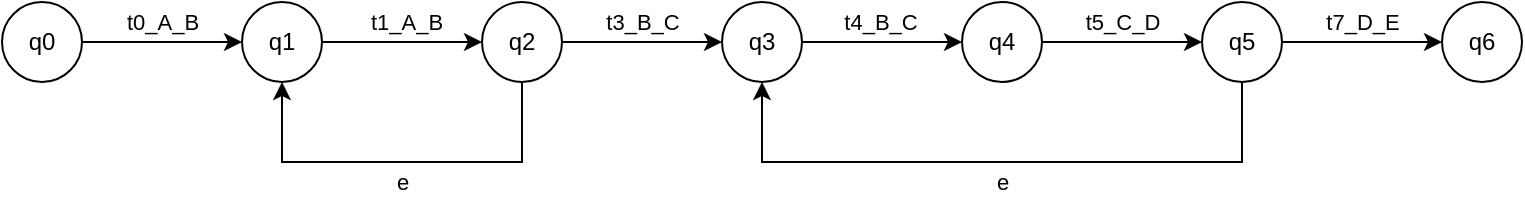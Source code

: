 <mxfile version="22.1.18" type="device">
  <diagram name="Pagina-1" id="QE00pTAzJzT0NNOLL0z-">
    <mxGraphModel dx="1674" dy="856" grid="1" gridSize="10" guides="1" tooltips="1" connect="1" arrows="1" fold="1" page="1" pageScale="1" pageWidth="827" pageHeight="1169" math="0" shadow="0">
      <root>
        <mxCell id="0" />
        <mxCell id="1" parent="0" />
        <mxCell id="cJCT9FxYtXr-Mtmh-0XL-1" style="rounded=0;orthogonalLoop=1;jettySize=auto;html=1;" parent="1" source="cJCT9FxYtXr-Mtmh-0XL-3" target="cJCT9FxYtXr-Mtmh-0XL-4" edge="1">
          <mxGeometry relative="1" as="geometry">
            <Array as="points" />
          </mxGeometry>
        </mxCell>
        <mxCell id="cJCT9FxYtXr-Mtmh-0XL-12" value="t1_A_B" style="edgeLabel;html=1;align=center;verticalAlign=middle;resizable=0;points=[];" parent="cJCT9FxYtXr-Mtmh-0XL-1" vertex="1" connectable="0">
          <mxGeometry x="0.05" y="-2" relative="1" as="geometry">
            <mxPoint y="-12" as="offset" />
          </mxGeometry>
        </mxCell>
        <mxCell id="cJCT9FxYtXr-Mtmh-0XL-3" value="q1" style="ellipse;whiteSpace=wrap;html=1;aspect=fixed;" parent="1" vertex="1">
          <mxGeometry x="320" y="160" width="40" height="40" as="geometry" />
        </mxCell>
        <mxCell id="cJCT9FxYtXr-Mtmh-0XL-9" style="rounded=0;orthogonalLoop=1;jettySize=auto;html=1;" parent="1" source="cJCT9FxYtXr-Mtmh-0XL-4" target="cJCT9FxYtXr-Mtmh-0XL-7" edge="1">
          <mxGeometry relative="1" as="geometry">
            <Array as="points" />
          </mxGeometry>
        </mxCell>
        <mxCell id="cJCT9FxYtXr-Mtmh-0XL-13" value="t3_B_C" style="edgeLabel;html=1;align=center;verticalAlign=middle;resizable=0;points=[];" parent="cJCT9FxYtXr-Mtmh-0XL-9" vertex="1" connectable="0">
          <mxGeometry x="0.05" y="-2" relative="1" as="geometry">
            <mxPoint x="-2" y="-12" as="offset" />
          </mxGeometry>
        </mxCell>
        <mxCell id="gwo5GPDawcgTgr-PCbRP-11" style="edgeStyle=orthogonalEdgeStyle;rounded=0;orthogonalLoop=1;jettySize=auto;html=1;" parent="1" source="cJCT9FxYtXr-Mtmh-0XL-4" target="cJCT9FxYtXr-Mtmh-0XL-3" edge="1">
          <mxGeometry relative="1" as="geometry">
            <Array as="points">
              <mxPoint x="460" y="240" />
              <mxPoint x="340" y="240" />
            </Array>
          </mxGeometry>
        </mxCell>
        <mxCell id="gwo5GPDawcgTgr-PCbRP-13" value="e" style="edgeLabel;html=1;align=center;verticalAlign=middle;resizable=0;points=[];" parent="gwo5GPDawcgTgr-PCbRP-11" vertex="1" connectable="0">
          <mxGeometry x="0.08" y="-3" relative="1" as="geometry">
            <mxPoint x="8" y="13" as="offset" />
          </mxGeometry>
        </mxCell>
        <mxCell id="cJCT9FxYtXr-Mtmh-0XL-4" value="q2" style="ellipse;whiteSpace=wrap;html=1;aspect=fixed;" parent="1" vertex="1">
          <mxGeometry x="440" y="160" width="40" height="40" as="geometry" />
        </mxCell>
        <mxCell id="JETm8aVEIDa0qaB90Xo8-5" style="edgeStyle=orthogonalEdgeStyle;rounded=0;orthogonalLoop=1;jettySize=auto;html=1;" parent="1" source="cJCT9FxYtXr-Mtmh-0XL-7" target="JETm8aVEIDa0qaB90Xo8-4" edge="1">
          <mxGeometry relative="1" as="geometry" />
        </mxCell>
        <mxCell id="JETm8aVEIDa0qaB90Xo8-7" value="t4_B_C" style="edgeLabel;html=1;align=center;verticalAlign=middle;resizable=0;points=[];" parent="JETm8aVEIDa0qaB90Xo8-5" vertex="1" connectable="0">
          <mxGeometry x="-0.025" y="-2" relative="1" as="geometry">
            <mxPoint y="-12" as="offset" />
          </mxGeometry>
        </mxCell>
        <mxCell id="cJCT9FxYtXr-Mtmh-0XL-7" value="q3" style="ellipse;whiteSpace=wrap;html=1;aspect=fixed;" parent="1" vertex="1">
          <mxGeometry x="560" y="160" width="40" height="40" as="geometry" />
        </mxCell>
        <mxCell id="JETm8aVEIDa0qaB90Xo8-3" style="edgeStyle=orthogonalEdgeStyle;rounded=0;orthogonalLoop=1;jettySize=auto;html=1;" parent="1" source="JETm8aVEIDa0qaB90Xo8-1" target="cJCT9FxYtXr-Mtmh-0XL-3" edge="1">
          <mxGeometry relative="1" as="geometry" />
        </mxCell>
        <mxCell id="JETm8aVEIDa0qaB90Xo8-6" value="t0_A_B" style="edgeLabel;html=1;align=center;verticalAlign=middle;resizable=0;points=[];" parent="JETm8aVEIDa0qaB90Xo8-3" vertex="1" connectable="0">
          <mxGeometry y="4" relative="1" as="geometry">
            <mxPoint y="-6" as="offset" />
          </mxGeometry>
        </mxCell>
        <mxCell id="JETm8aVEIDa0qaB90Xo8-1" value="q0" style="ellipse;whiteSpace=wrap;html=1;aspect=fixed;" parent="1" vertex="1">
          <mxGeometry x="200" y="160" width="40" height="40" as="geometry" />
        </mxCell>
        <mxCell id="gwo5GPDawcgTgr-PCbRP-2" style="edgeStyle=orthogonalEdgeStyle;rounded=0;orthogonalLoop=1;jettySize=auto;html=1;" parent="1" source="JETm8aVEIDa0qaB90Xo8-4" target="gwo5GPDawcgTgr-PCbRP-1" edge="1">
          <mxGeometry relative="1" as="geometry" />
        </mxCell>
        <mxCell id="gwo5GPDawcgTgr-PCbRP-3" value="t5_C_D" style="edgeLabel;html=1;align=center;verticalAlign=middle;resizable=0;points=[];" parent="gwo5GPDawcgTgr-PCbRP-2" vertex="1" connectable="0">
          <mxGeometry x="0.1" y="-1" relative="1" as="geometry">
            <mxPoint x="-4" y="-11" as="offset" />
          </mxGeometry>
        </mxCell>
        <mxCell id="JETm8aVEIDa0qaB90Xo8-4" value="q4" style="ellipse;whiteSpace=wrap;html=1;aspect=fixed;" parent="1" vertex="1">
          <mxGeometry x="680" y="160" width="40" height="40" as="geometry" />
        </mxCell>
        <mxCell id="gwo5GPDawcgTgr-PCbRP-17" style="edgeStyle=orthogonalEdgeStyle;rounded=0;orthogonalLoop=1;jettySize=auto;html=1;" parent="1" source="gwo5GPDawcgTgr-PCbRP-1" target="gwo5GPDawcgTgr-PCbRP-16" edge="1">
          <mxGeometry relative="1" as="geometry" />
        </mxCell>
        <mxCell id="gwo5GPDawcgTgr-PCbRP-19" value="t7_D_E" style="edgeLabel;html=1;align=center;verticalAlign=middle;resizable=0;points=[];" parent="gwo5GPDawcgTgr-PCbRP-17" vertex="1" connectable="0">
          <mxGeometry x="0.2" y="2" relative="1" as="geometry">
            <mxPoint x="-8" y="-8" as="offset" />
          </mxGeometry>
        </mxCell>
        <mxCell id="gwo5GPDawcgTgr-PCbRP-18" style="edgeStyle=orthogonalEdgeStyle;rounded=0;orthogonalLoop=1;jettySize=auto;html=1;" parent="1" source="gwo5GPDawcgTgr-PCbRP-1" target="cJCT9FxYtXr-Mtmh-0XL-7" edge="1">
          <mxGeometry relative="1" as="geometry">
            <Array as="points">
              <mxPoint x="820" y="240" />
              <mxPoint x="580" y="240" />
            </Array>
          </mxGeometry>
        </mxCell>
        <mxCell id="gwo5GPDawcgTgr-PCbRP-20" value="e" style="edgeLabel;html=1;align=center;verticalAlign=middle;resizable=0;points=[];" parent="gwo5GPDawcgTgr-PCbRP-18" vertex="1" connectable="0">
          <mxGeometry x="0.031" y="1" relative="1" as="geometry">
            <mxPoint x="5" y="9" as="offset" />
          </mxGeometry>
        </mxCell>
        <mxCell id="gwo5GPDawcgTgr-PCbRP-1" value="q5" style="ellipse;whiteSpace=wrap;html=1;aspect=fixed;" parent="1" vertex="1">
          <mxGeometry x="800" y="160" width="40" height="40" as="geometry" />
        </mxCell>
        <mxCell id="gwo5GPDawcgTgr-PCbRP-16" value="q6" style="ellipse;whiteSpace=wrap;html=1;aspect=fixed;" parent="1" vertex="1">
          <mxGeometry x="920" y="160" width="40" height="40" as="geometry" />
        </mxCell>
      </root>
    </mxGraphModel>
  </diagram>
</mxfile>

